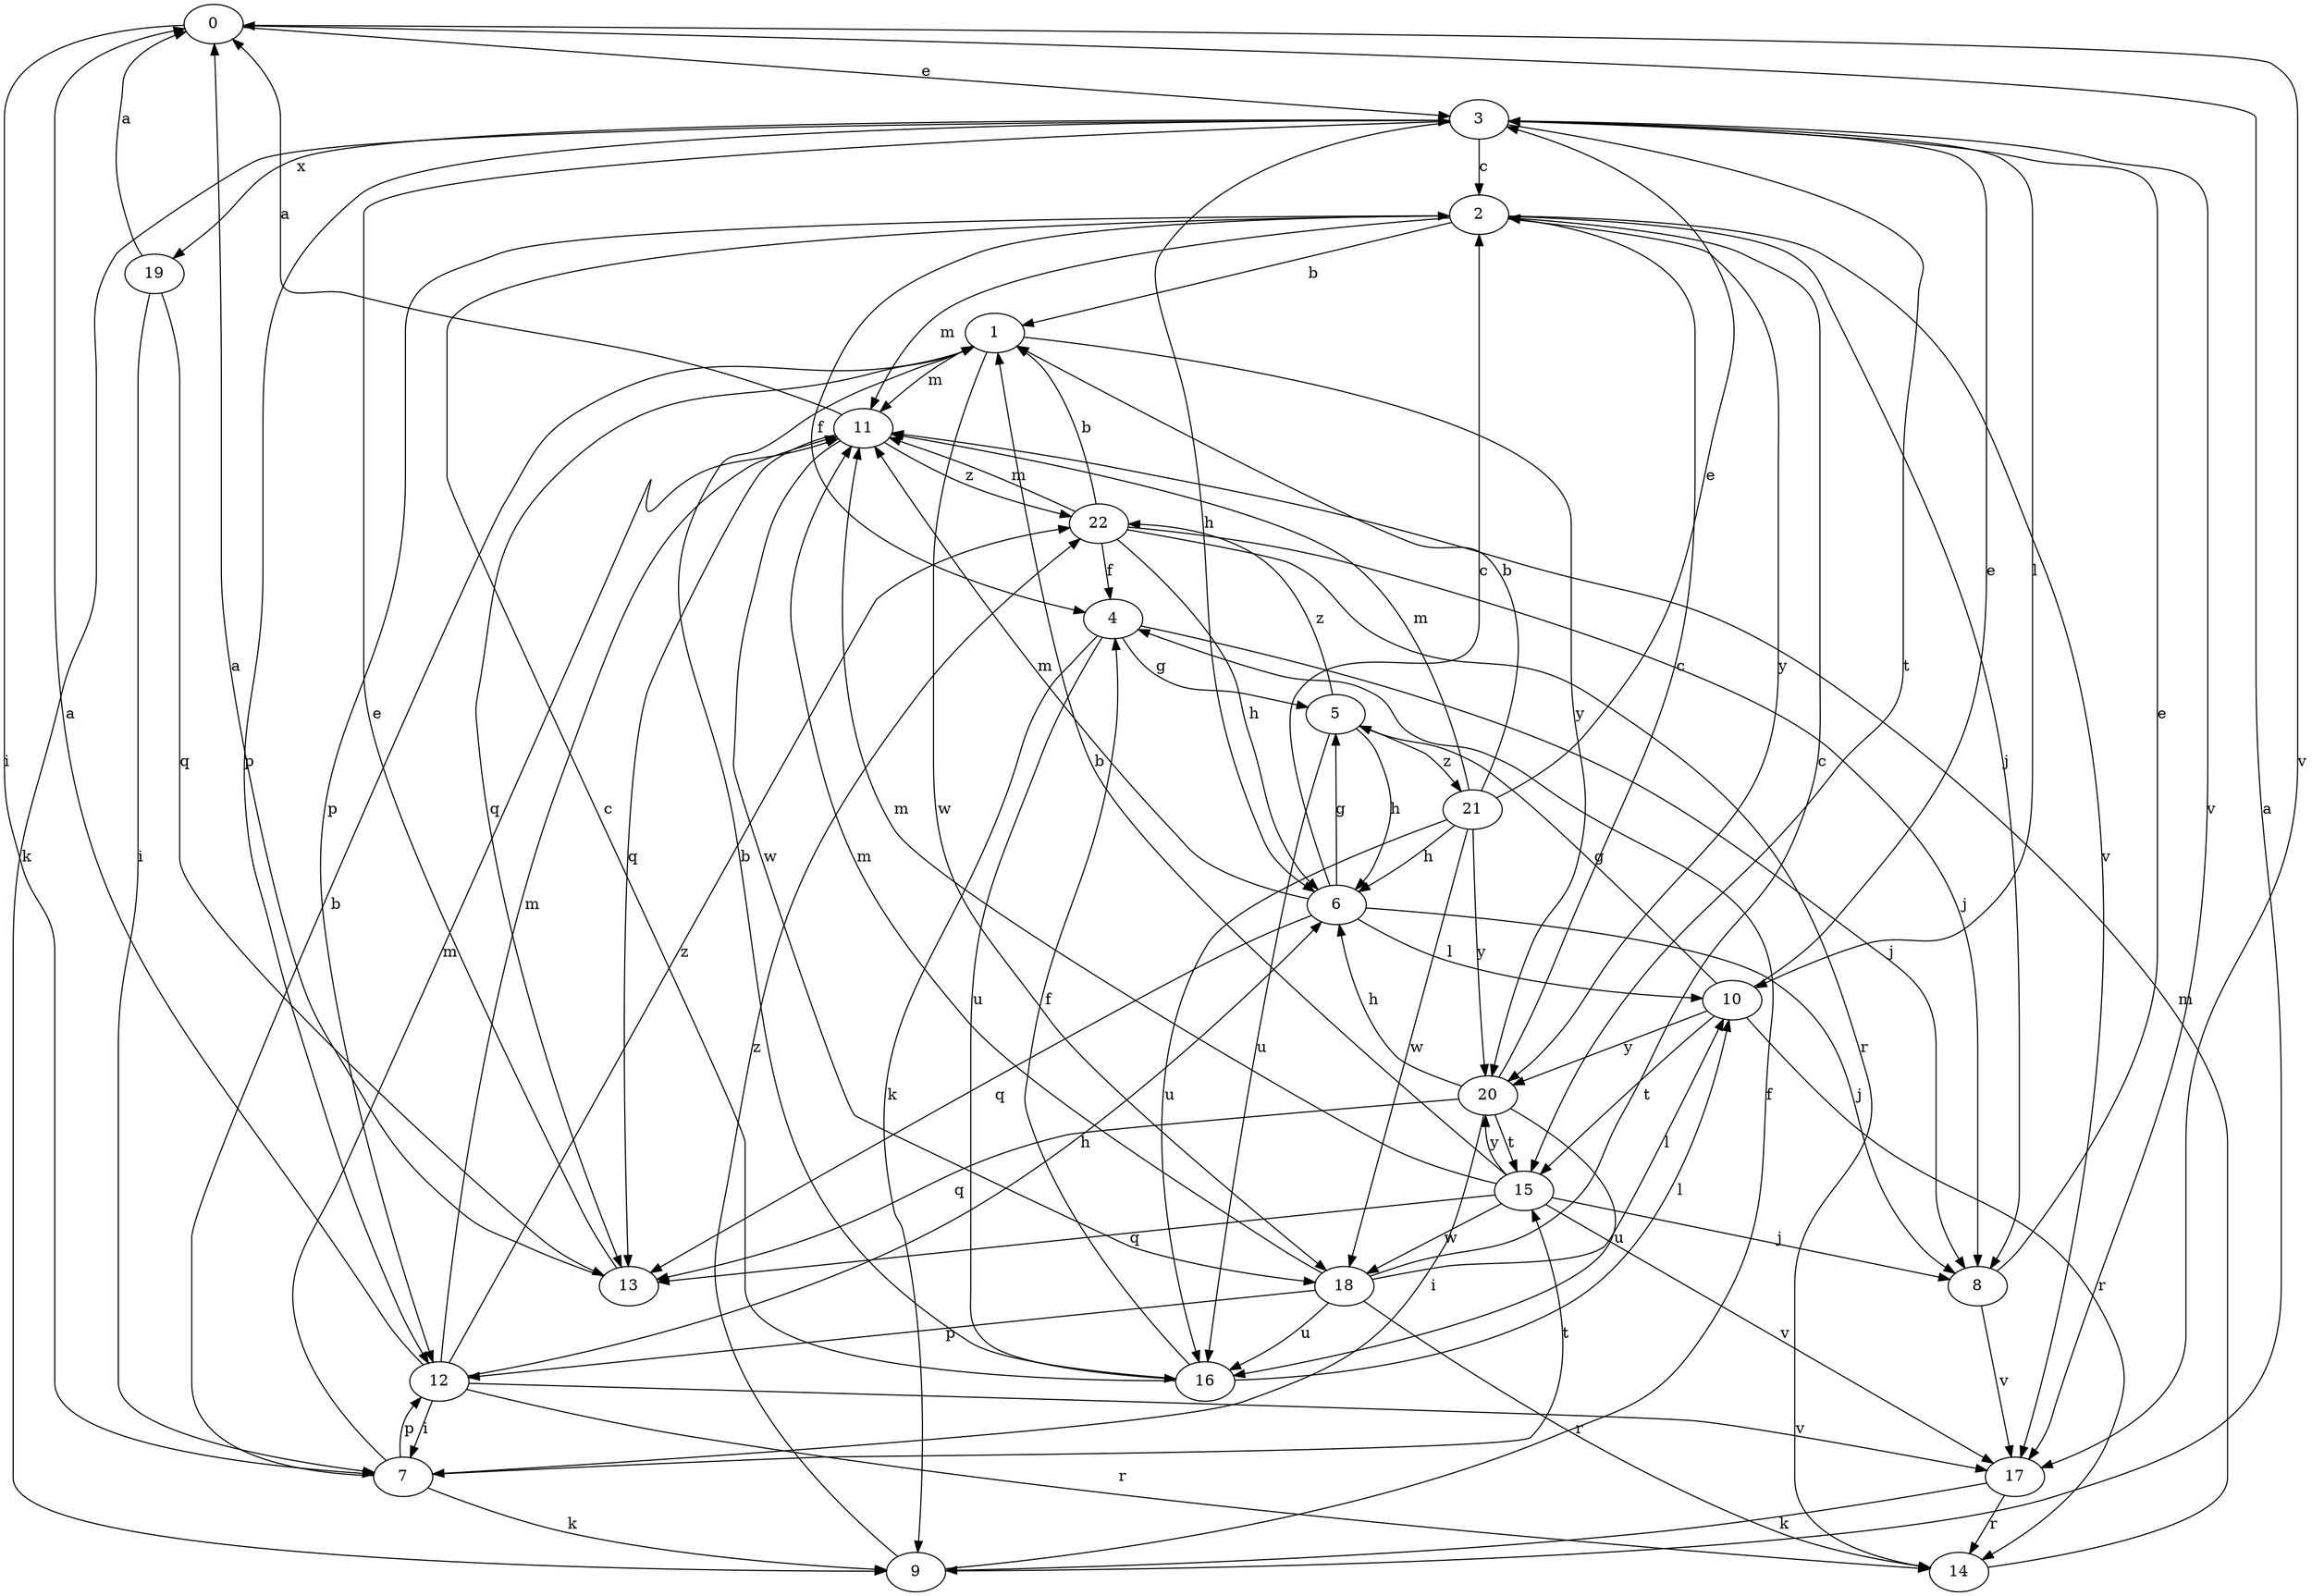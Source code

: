 strict digraph  {
0;
1;
2;
3;
4;
5;
6;
7;
8;
9;
10;
11;
12;
13;
14;
15;
16;
17;
18;
19;
20;
21;
22;
0 -> 3  [label=e];
0 -> 7  [label=i];
0 -> 17  [label=v];
1 -> 11  [label=m];
1 -> 13  [label=q];
1 -> 18  [label=w];
1 -> 20  [label=y];
2 -> 1  [label=b];
2 -> 4  [label=f];
2 -> 8  [label=j];
2 -> 11  [label=m];
2 -> 12  [label=p];
2 -> 17  [label=v];
2 -> 20  [label=y];
3 -> 2  [label=c];
3 -> 6  [label=h];
3 -> 9  [label=k];
3 -> 10  [label=l];
3 -> 12  [label=p];
3 -> 15  [label=t];
3 -> 17  [label=v];
3 -> 19  [label=x];
4 -> 5  [label=g];
4 -> 8  [label=j];
4 -> 9  [label=k];
4 -> 16  [label=u];
5 -> 6  [label=h];
5 -> 16  [label=u];
5 -> 21  [label=z];
5 -> 22  [label=z];
6 -> 2  [label=c];
6 -> 5  [label=g];
6 -> 8  [label=j];
6 -> 10  [label=l];
6 -> 11  [label=m];
6 -> 13  [label=q];
7 -> 1  [label=b];
7 -> 9  [label=k];
7 -> 11  [label=m];
7 -> 12  [label=p];
7 -> 15  [label=t];
8 -> 3  [label=e];
8 -> 17  [label=v];
9 -> 0  [label=a];
9 -> 4  [label=f];
9 -> 22  [label=z];
10 -> 3  [label=e];
10 -> 5  [label=g];
10 -> 14  [label=r];
10 -> 15  [label=t];
10 -> 20  [label=y];
11 -> 0  [label=a];
11 -> 13  [label=q];
11 -> 18  [label=w];
11 -> 22  [label=z];
12 -> 0  [label=a];
12 -> 6  [label=h];
12 -> 7  [label=i];
12 -> 11  [label=m];
12 -> 14  [label=r];
12 -> 17  [label=v];
12 -> 22  [label=z];
13 -> 0  [label=a];
13 -> 3  [label=e];
14 -> 11  [label=m];
15 -> 1  [label=b];
15 -> 8  [label=j];
15 -> 11  [label=m];
15 -> 13  [label=q];
15 -> 17  [label=v];
15 -> 18  [label=w];
15 -> 20  [label=y];
16 -> 1  [label=b];
16 -> 2  [label=c];
16 -> 4  [label=f];
16 -> 10  [label=l];
17 -> 9  [label=k];
17 -> 14  [label=r];
18 -> 2  [label=c];
18 -> 10  [label=l];
18 -> 11  [label=m];
18 -> 12  [label=p];
18 -> 14  [label=r];
18 -> 16  [label=u];
19 -> 0  [label=a];
19 -> 7  [label=i];
19 -> 13  [label=q];
20 -> 2  [label=c];
20 -> 6  [label=h];
20 -> 7  [label=i];
20 -> 13  [label=q];
20 -> 15  [label=t];
20 -> 16  [label=u];
21 -> 1  [label=b];
21 -> 3  [label=e];
21 -> 6  [label=h];
21 -> 11  [label=m];
21 -> 16  [label=u];
21 -> 18  [label=w];
21 -> 20  [label=y];
22 -> 1  [label=b];
22 -> 4  [label=f];
22 -> 6  [label=h];
22 -> 8  [label=j];
22 -> 11  [label=m];
22 -> 14  [label=r];
}
